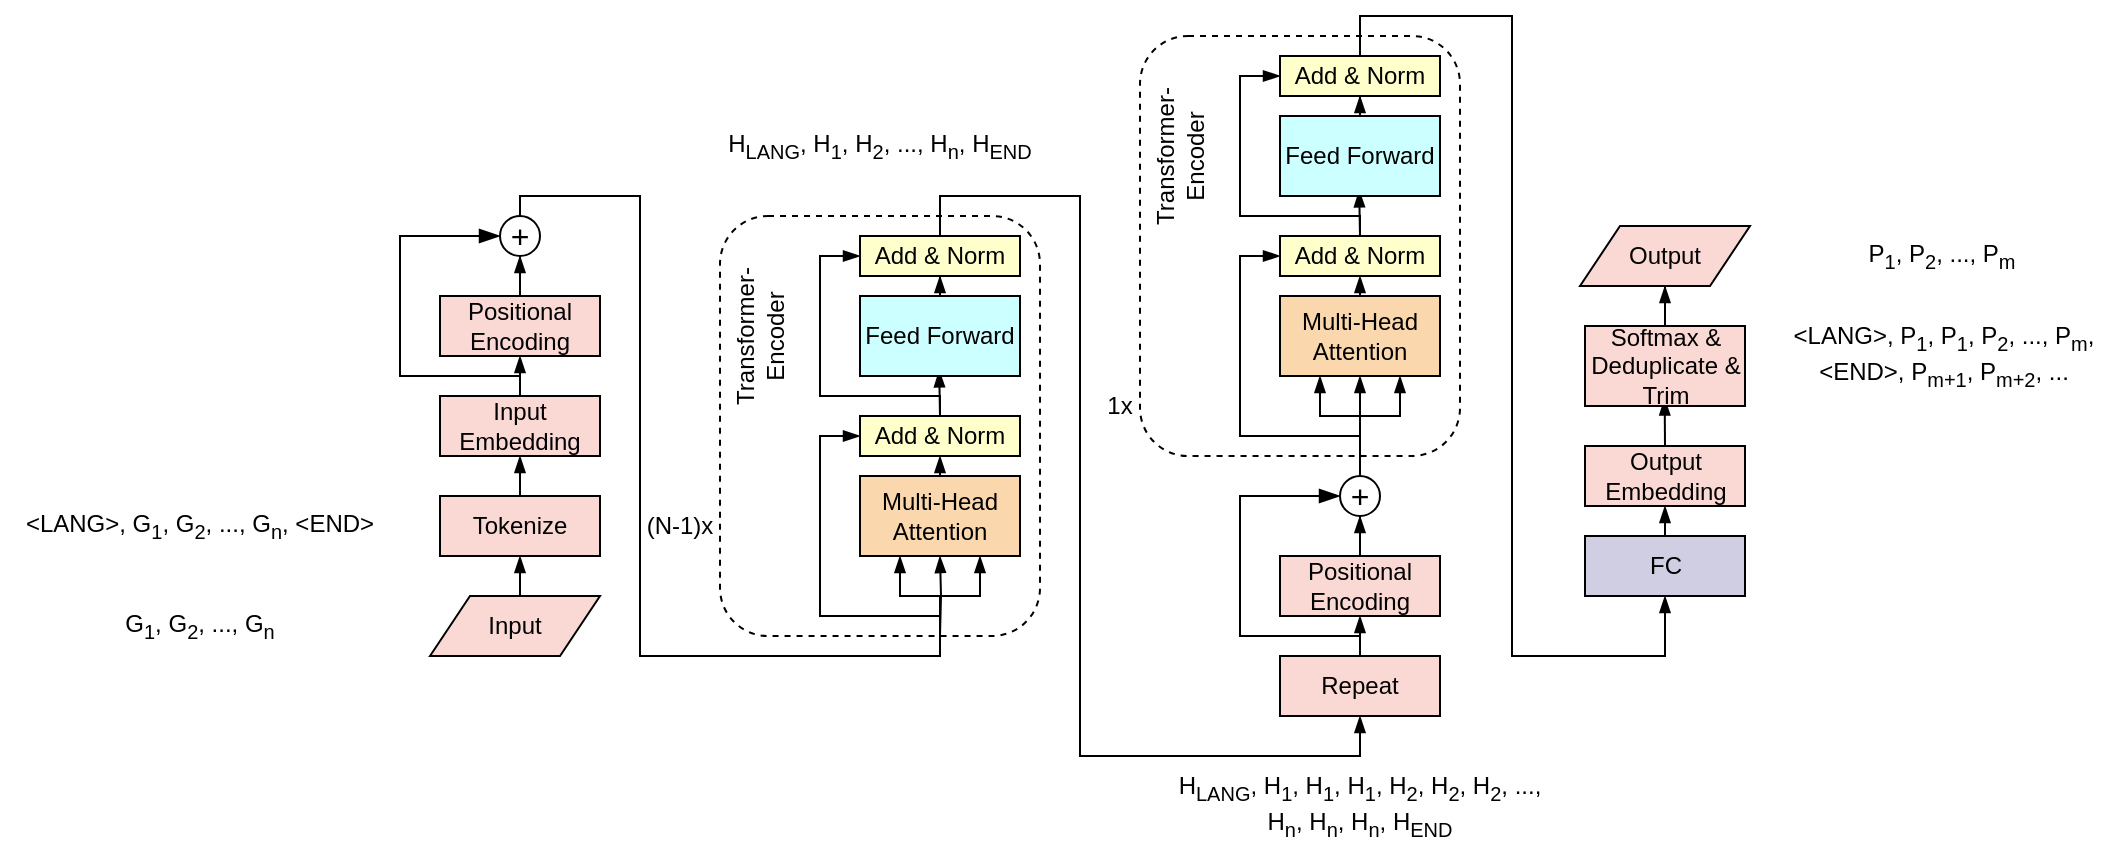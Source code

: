 <mxfile version="21.1.2" type="github">
  <diagram name="Page-1" id="ROVnsx39j-fxukVFqsqq">
    <mxGraphModel dx="2879" dy="1282" grid="1" gridSize="10" guides="1" tooltips="1" connect="1" arrows="1" fold="1" page="1" pageScale="1" pageWidth="827" pageHeight="1169" math="0" shadow="0">
      <root>
        <mxCell id="0" />
        <mxCell id="1" parent="0" />
        <mxCell id="RhuaSglBGjlRyo17qpxD-1" value="" style="rounded=1;whiteSpace=wrap;html=1;strokeWidth=1;fontSize=16;fillColor=none;fontStyle=0;dashed=1;" vertex="1" parent="1">
          <mxGeometry x="-467" y="110" width="160" height="210" as="geometry" />
        </mxCell>
        <mxCell id="RhuaSglBGjlRyo17qpxD-2" style="edgeStyle=orthogonalEdgeStyle;rounded=0;orthogonalLoop=1;jettySize=auto;html=1;exitX=0.5;exitY=0;exitDx=0;exitDy=0;strokeWidth=1;fontSize=20;entryX=0.495;entryY=0.93;entryDx=0;entryDy=0;entryPerimeter=0;endArrow=blockThin;endFill=1;fontStyle=0" edge="1" parent="1" source="RhuaSglBGjlRyo17qpxD-4" target="RhuaSglBGjlRyo17qpxD-20">
          <mxGeometry relative="1" as="geometry" />
        </mxCell>
        <mxCell id="RhuaSglBGjlRyo17qpxD-3" style="edgeStyle=orthogonalEdgeStyle;rounded=0;orthogonalLoop=1;jettySize=auto;html=1;exitX=0.5;exitY=0;exitDx=0;exitDy=0;entryX=0;entryY=0.5;entryDx=0;entryDy=0;strokeWidth=1;fontSize=20;endArrow=blockThin;endFill=1;fontStyle=0" edge="1" parent="1" source="RhuaSglBGjlRyo17qpxD-4" target="RhuaSglBGjlRyo17qpxD-22">
          <mxGeometry relative="1" as="geometry">
            <Array as="points">
              <mxPoint x="-357" y="200" />
              <mxPoint x="-417" y="200" />
              <mxPoint x="-417" y="130" />
            </Array>
          </mxGeometry>
        </mxCell>
        <mxCell id="RhuaSglBGjlRyo17qpxD-4" value="Add &amp; Norm" style="whiteSpace=wrap;align=center;verticalAlign=middle;fontStyle=0;strokeWidth=1;fillColor=#FFFFCC" vertex="1" parent="1">
          <mxGeometry x="-397" y="210" width="80" height="20" as="geometry" />
        </mxCell>
        <mxCell id="RhuaSglBGjlRyo17qpxD-5" style="edgeStyle=orthogonalEdgeStyle;rounded=0;orthogonalLoop=1;jettySize=auto;html=1;exitX=0.5;exitY=0;exitDx=0;exitDy=0;entryX=0.5;entryY=1;entryDx=0;entryDy=0;strokeWidth=1;endArrow=blockThin;endFill=1;fontStyle=0" edge="1" parent="1" source="RhuaSglBGjlRyo17qpxD-6" target="RhuaSglBGjlRyo17qpxD-4">
          <mxGeometry relative="1" as="geometry" />
        </mxCell>
        <mxCell id="RhuaSglBGjlRyo17qpxD-6" value="Multi-Head Attention" style="whiteSpace=wrap;align=center;verticalAlign=middle;fontStyle=0;strokeWidth=1;fillColor=#fad7ac;strokeColor=#000000;" vertex="1" parent="1">
          <mxGeometry x="-397" y="240" width="80" height="40" as="geometry" />
        </mxCell>
        <mxCell id="RhuaSglBGjlRyo17qpxD-7" style="edgeStyle=orthogonalEdgeStyle;rounded=0;orthogonalLoop=1;jettySize=auto;html=1;exitX=0.5;exitY=0;exitDx=0;exitDy=0;entryX=0.5;entryY=1;entryDx=0;entryDy=0;fontSize=20;strokeWidth=1;endArrow=blockThin;endFill=1;fontStyle=0" edge="1" parent="1" source="RhuaSglBGjlRyo17qpxD-8" target="RhuaSglBGjlRyo17qpxD-15">
          <mxGeometry relative="1" as="geometry" />
        </mxCell>
        <mxCell id="RhuaSglBGjlRyo17qpxD-8" value="Input Embedding" style="whiteSpace=wrap;align=center;verticalAlign=middle;fontStyle=0;strokeWidth=1;fillColor=#fad9d5;strokeColor=#000000;" vertex="1" parent="1">
          <mxGeometry x="-607" y="200" width="80" height="30" as="geometry" />
        </mxCell>
        <mxCell id="RhuaSglBGjlRyo17qpxD-9" style="edgeStyle=orthogonalEdgeStyle;rounded=0;orthogonalLoop=1;jettySize=auto;html=1;exitX=0.5;exitY=0;exitDx=0;exitDy=0;strokeWidth=1;fontSize=20;endArrow=blockThin;endFill=1;fontStyle=0" edge="1" parent="1" target="RhuaSglBGjlRyo17qpxD-6">
          <mxGeometry relative="1" as="geometry">
            <mxPoint x="-357" y="320" as="sourcePoint" />
          </mxGeometry>
        </mxCell>
        <mxCell id="RhuaSglBGjlRyo17qpxD-10" style="edgeStyle=orthogonalEdgeStyle;rounded=0;orthogonalLoop=1;jettySize=auto;html=1;exitX=0.5;exitY=0;exitDx=0;exitDy=0;entryX=0.75;entryY=1;entryDx=0;entryDy=0;strokeWidth=1;fontSize=20;endArrow=blockThin;endFill=1;fontStyle=0" edge="1" parent="1" target="RhuaSglBGjlRyo17qpxD-6">
          <mxGeometry relative="1" as="geometry">
            <mxPoint x="-357" y="320" as="sourcePoint" />
            <Array as="points">
              <mxPoint x="-357" y="300" />
              <mxPoint x="-337" y="300" />
            </Array>
          </mxGeometry>
        </mxCell>
        <mxCell id="RhuaSglBGjlRyo17qpxD-11" style="edgeStyle=orthogonalEdgeStyle;rounded=0;orthogonalLoop=1;jettySize=auto;html=1;exitX=0.5;exitY=0;exitDx=0;exitDy=0;entryX=0.25;entryY=1;entryDx=0;entryDy=0;strokeWidth=1;fontSize=20;endArrow=blockThin;endFill=1;fontStyle=0" edge="1" parent="1" source="RhuaSglBGjlRyo17qpxD-13" target="RhuaSglBGjlRyo17qpxD-6">
          <mxGeometry relative="1" as="geometry">
            <mxPoint x="-357" y="320" as="sourcePoint" />
            <Array as="points">
              <mxPoint x="-567" y="100" />
              <mxPoint x="-507" y="100" />
              <mxPoint x="-507" y="330" />
              <mxPoint x="-357" y="330" />
              <mxPoint x="-357" y="300" />
              <mxPoint x="-377" y="300" />
            </Array>
          </mxGeometry>
        </mxCell>
        <mxCell id="RhuaSglBGjlRyo17qpxD-12" style="edgeStyle=orthogonalEdgeStyle;rounded=0;orthogonalLoop=1;jettySize=auto;html=1;exitX=0.5;exitY=0;exitDx=0;exitDy=0;entryX=0;entryY=0.5;entryDx=0;entryDy=0;strokeWidth=1;fontSize=20;endArrow=blockThin;endFill=1;fontStyle=0" edge="1" parent="1" source="RhuaSglBGjlRyo17qpxD-13" target="RhuaSglBGjlRyo17qpxD-4">
          <mxGeometry relative="1" as="geometry">
            <mxPoint x="-357" y="320" as="sourcePoint" />
            <Array as="points">
              <mxPoint x="-567" y="100" />
              <mxPoint x="-507" y="100" />
              <mxPoint x="-507" y="330" />
              <mxPoint x="-357" y="330" />
              <mxPoint x="-357" y="310" />
              <mxPoint x="-417" y="310" />
              <mxPoint x="-417" y="220" />
            </Array>
          </mxGeometry>
        </mxCell>
        <mxCell id="RhuaSglBGjlRyo17qpxD-13" value="&lt;font style=&quot;font-size: 16px;&quot;&gt;+&lt;/font&gt;" style="ellipse;whiteSpace=wrap;html=1;aspect=fixed;strokeColor=#000000;strokeWidth=1;fontStyle=0" vertex="1" parent="1">
          <mxGeometry x="-577" y="110" width="20" height="20" as="geometry" />
        </mxCell>
        <mxCell id="RhuaSglBGjlRyo17qpxD-14" style="edgeStyle=orthogonalEdgeStyle;rounded=0;orthogonalLoop=1;jettySize=auto;html=1;exitX=0.5;exitY=0;exitDx=0;exitDy=0;fontSize=20;strokeWidth=1;endArrow=blockThin;endFill=1;fontStyle=0" edge="1" parent="1" source="RhuaSglBGjlRyo17qpxD-15" target="RhuaSglBGjlRyo17qpxD-13">
          <mxGeometry relative="1" as="geometry" />
        </mxCell>
        <mxCell id="RhuaSglBGjlRyo17qpxD-15" value="Positional Encoding" style="whiteSpace=wrap;align=center;verticalAlign=middle;fontStyle=0;strokeWidth=1;fillColor=#fad9d5;strokeColor=#000000;" vertex="1" parent="1">
          <mxGeometry x="-607" y="150" width="80" height="30" as="geometry" />
        </mxCell>
        <mxCell id="RhuaSglBGjlRyo17qpxD-16" value="" style="edgeStyle=segmentEdgeStyle;endArrow=blockThin;html=1;curved=0;rounded=0;endSize=8;startSize=8;fontSize=20;exitX=0.5;exitY=0;exitDx=0;exitDy=0;entryX=0;entryY=0.5;entryDx=0;entryDy=0;strokeWidth=1;endFill=1;fontStyle=0" edge="1" parent="1" source="RhuaSglBGjlRyo17qpxD-8" target="RhuaSglBGjlRyo17qpxD-13">
          <mxGeometry width="50" height="50" relative="1" as="geometry">
            <mxPoint x="-567" y="240" as="sourcePoint" />
            <mxPoint x="-367" y="220" as="targetPoint" />
            <Array as="points">
              <mxPoint x="-567" y="190" />
              <mxPoint x="-627" y="190" />
              <mxPoint x="-627" y="120" />
            </Array>
          </mxGeometry>
        </mxCell>
        <mxCell id="RhuaSglBGjlRyo17qpxD-17" style="edgeStyle=orthogonalEdgeStyle;rounded=0;orthogonalLoop=1;jettySize=auto;html=1;exitX=0.5;exitY=0;exitDx=0;exitDy=0;entryX=0.498;entryY=0.906;entryDx=0;entryDy=0;entryPerimeter=0;strokeWidth=1;fontSize=12;endArrow=blockThin;endFill=1;" edge="1" parent="1" source="RhuaSglBGjlRyo17qpxD-18" target="RhuaSglBGjlRyo17qpxD-34">
          <mxGeometry relative="1" as="geometry" />
        </mxCell>
        <mxCell id="RhuaSglBGjlRyo17qpxD-18" value="Output Embedding" style="whiteSpace=wrap;align=center;verticalAlign=middle;fontStyle=0;strokeWidth=1;fillColor=#fad9d5;strokeColor=#000000;" vertex="1" parent="1">
          <mxGeometry x="-34.5" y="225" width="80" height="30" as="geometry" />
        </mxCell>
        <mxCell id="RhuaSglBGjlRyo17qpxD-19" style="edgeStyle=orthogonalEdgeStyle;rounded=0;orthogonalLoop=1;jettySize=auto;html=1;exitX=0.5;exitY=0;exitDx=0;exitDy=0;strokeWidth=1;fontSize=20;endArrow=blockThin;endFill=1;fontStyle=0" edge="1" parent="1" source="RhuaSglBGjlRyo17qpxD-20" target="RhuaSglBGjlRyo17qpxD-22">
          <mxGeometry relative="1" as="geometry" />
        </mxCell>
        <mxCell id="RhuaSglBGjlRyo17qpxD-20" value="Feed Forward" style="whiteSpace=wrap;align=center;verticalAlign=middle;fontStyle=0;strokeWidth=1;fillColor=#CCFFFF;" vertex="1" parent="1">
          <mxGeometry x="-397" y="150" width="80" height="40" as="geometry" />
        </mxCell>
        <mxCell id="RhuaSglBGjlRyo17qpxD-21" style="edgeStyle=orthogonalEdgeStyle;rounded=0;orthogonalLoop=1;jettySize=auto;html=1;exitX=0.5;exitY=0;exitDx=0;exitDy=0;strokeWidth=1;fontSize=12;endArrow=blockThin;endFill=1;entryX=0.5;entryY=1;entryDx=0;entryDy=0;" edge="1" parent="1" source="RhuaSglBGjlRyo17qpxD-22" target="RhuaSglBGjlRyo17qpxD-53">
          <mxGeometry relative="1" as="geometry">
            <mxPoint x="-287" y="450" as="targetPoint" />
            <Array as="points">
              <mxPoint x="-357" y="100" />
              <mxPoint x="-287" y="100" />
              <mxPoint x="-287" y="380" />
              <mxPoint x="-147" y="380" />
            </Array>
          </mxGeometry>
        </mxCell>
        <mxCell id="RhuaSglBGjlRyo17qpxD-22" value="Add &amp; Norm" style="whiteSpace=wrap;align=center;verticalAlign=middle;fontStyle=0;strokeWidth=1;fillColor=#FFFFCC" vertex="1" parent="1">
          <mxGeometry x="-397" y="120" width="80" height="20" as="geometry" />
        </mxCell>
        <mxCell id="RhuaSglBGjlRyo17qpxD-23" value="Transformer-Encoder" style="text;html=1;strokeColor=none;fillColor=none;align=center;verticalAlign=middle;whiteSpace=wrap;rounded=0;fontSize=12;horizontal=0;fontStyle=0" vertex="1" parent="1">
          <mxGeometry x="-477" y="155" width="60" height="30" as="geometry" />
        </mxCell>
        <mxCell id="RhuaSglBGjlRyo17qpxD-24" value="(N-1)x" style="text;html=1;strokeColor=none;fillColor=none;align=center;verticalAlign=middle;whiteSpace=wrap;rounded=0;fontSize=12;fontStyle=0" vertex="1" parent="1">
          <mxGeometry x="-507" y="250" width="40" height="30" as="geometry" />
        </mxCell>
        <mxCell id="RhuaSglBGjlRyo17qpxD-25" style="edgeStyle=orthogonalEdgeStyle;rounded=0;orthogonalLoop=1;jettySize=auto;html=1;exitX=0.5;exitY=0;exitDx=0;exitDy=0;entryX=0.5;entryY=1;entryDx=0;entryDy=0;strokeWidth=1;fontSize=12;endArrow=blockThin;endFill=1;fontStyle=0" edge="1" parent="1" source="RhuaSglBGjlRyo17qpxD-26" target="RhuaSglBGjlRyo17qpxD-18">
          <mxGeometry relative="1" as="geometry" />
        </mxCell>
        <mxCell id="RhuaSglBGjlRyo17qpxD-26" value="FC" style="whiteSpace=wrap;align=center;verticalAlign=middle;fontStyle=0;strokeWidth=1;fillColor=#d0cee2;strokeColor=#000000;" vertex="1" parent="1">
          <mxGeometry x="-34.5" y="270" width="80" height="30" as="geometry" />
        </mxCell>
        <mxCell id="RhuaSglBGjlRyo17qpxD-27" style="edgeStyle=orthogonalEdgeStyle;rounded=0;orthogonalLoop=1;jettySize=auto;html=1;exitX=0.5;exitY=0;exitDx=0;exitDy=0;entryX=0.5;entryY=1;entryDx=0;entryDy=0;strokeWidth=1;fontSize=12;endArrow=blockThin;endFill=1;" edge="1" parent="1" source="RhuaSglBGjlRyo17qpxD-28" target="RhuaSglBGjlRyo17qpxD-30">
          <mxGeometry relative="1" as="geometry" />
        </mxCell>
        <mxCell id="RhuaSglBGjlRyo17qpxD-28" value="Input" style="shape=parallelogram;perimeter=parallelogramPerimeter;whiteSpace=wrap;html=1;fixedSize=1;strokeColor=#000000;strokeWidth=1;fontSize=12;fillColor=#fad9d5;fontStyle=0" vertex="1" parent="1">
          <mxGeometry x="-612" y="300" width="85" height="30" as="geometry" />
        </mxCell>
        <mxCell id="RhuaSglBGjlRyo17qpxD-29" style="edgeStyle=orthogonalEdgeStyle;rounded=0;orthogonalLoop=1;jettySize=auto;html=1;exitX=0.5;exitY=0;exitDx=0;exitDy=0;entryX=0.5;entryY=1;entryDx=0;entryDy=0;strokeWidth=1;fontSize=12;endArrow=blockThin;endFill=1;" edge="1" parent="1" source="RhuaSglBGjlRyo17qpxD-30" target="RhuaSglBGjlRyo17qpxD-8">
          <mxGeometry relative="1" as="geometry" />
        </mxCell>
        <mxCell id="RhuaSglBGjlRyo17qpxD-30" value="Tokenize" style="whiteSpace=wrap;align=center;verticalAlign=middle;fontStyle=0;strokeWidth=1;fillColor=#fad9d5;strokeColor=#000000;" vertex="1" parent="1">
          <mxGeometry x="-607" y="250" width="80" height="30" as="geometry" />
        </mxCell>
        <mxCell id="RhuaSglBGjlRyo17qpxD-31" value="G&lt;sub style=&quot;border-color: var(--border-color);&quot;&gt;1&lt;/sub&gt;, G&lt;sub style=&quot;border-color: var(--border-color);&quot;&gt;2&lt;/sub&gt;, ..., G&lt;sub style=&quot;border-color: var(--border-color);&quot;&gt;n&lt;/sub&gt;" style="text;html=1;strokeColor=none;fillColor=none;align=center;verticalAlign=middle;whiteSpace=wrap;rounded=0;fontSize=12;" vertex="1" parent="1">
          <mxGeometry x="-772" y="300" width="90" height="30" as="geometry" />
        </mxCell>
        <mxCell id="RhuaSglBGjlRyo17qpxD-32" value="&amp;lt;LANG&amp;gt;, G&lt;sub style=&quot;border-color: var(--border-color);&quot;&gt;1&lt;/sub&gt;, G&lt;sub style=&quot;border-color: var(--border-color);&quot;&gt;2&lt;/sub&gt;,&amp;nbsp;..., G&lt;sub style=&quot;border-color: var(--border-color);&quot;&gt;n&lt;/sub&gt;,&amp;nbsp;&amp;lt;END&amp;gt;" style="text;html=1;strokeColor=none;fillColor=none;align=center;verticalAlign=middle;whiteSpace=wrap;rounded=0;fontSize=12;" vertex="1" parent="1">
          <mxGeometry x="-827" y="250" width="200" height="30" as="geometry" />
        </mxCell>
        <mxCell id="RhuaSglBGjlRyo17qpxD-33" style="edgeStyle=orthogonalEdgeStyle;rounded=0;orthogonalLoop=1;jettySize=auto;html=1;exitX=0.5;exitY=0;exitDx=0;exitDy=0;strokeWidth=1;fontSize=12;endArrow=blockThin;endFill=1;" edge="1" parent="1" source="RhuaSglBGjlRyo17qpxD-34" target="RhuaSglBGjlRyo17qpxD-35">
          <mxGeometry relative="1" as="geometry" />
        </mxCell>
        <mxCell id="RhuaSglBGjlRyo17qpxD-34" value="Softmax &amp; Deduplicate &amp; Trim" style="whiteSpace=wrap;align=center;verticalAlign=middle;fontStyle=0;strokeWidth=1;fillColor=#fad9d5;strokeColor=#000000;" vertex="1" parent="1">
          <mxGeometry x="-34.5" y="165" width="80" height="40" as="geometry" />
        </mxCell>
        <mxCell id="RhuaSglBGjlRyo17qpxD-35" value="Output" style="shape=parallelogram;perimeter=parallelogramPerimeter;whiteSpace=wrap;html=1;fixedSize=1;strokeColor=#000000;strokeWidth=1;fontSize=12;fillColor=#fad9d5;fontStyle=0" vertex="1" parent="1">
          <mxGeometry x="-37" y="115" width="85" height="30" as="geometry" />
        </mxCell>
        <mxCell id="RhuaSglBGjlRyo17qpxD-36" value="P&lt;sub style=&quot;border-color: var(--border-color);&quot;&gt;1&lt;/sub&gt;, P&lt;sub style=&quot;border-color: var(--border-color);&quot;&gt;2&lt;/sub&gt;, ..., P&lt;sub style=&quot;border-color: var(--border-color);&quot;&gt;m&lt;/sub&gt;" style="text;html=1;strokeColor=none;fillColor=none;align=center;verticalAlign=middle;whiteSpace=wrap;rounded=0;fontSize=12;" vertex="1" parent="1">
          <mxGeometry x="99.25" y="115" width="90" height="30" as="geometry" />
        </mxCell>
        <mxCell id="RhuaSglBGjlRyo17qpxD-37" value="&amp;lt;LANG&amp;gt;, P&lt;sub style=&quot;border-color: var(--border-color);&quot;&gt;1&lt;/sub&gt;, P&lt;sub style=&quot;border-color: var(--border-color);&quot;&gt;1&lt;/sub&gt;,&amp;nbsp;P&lt;sub style=&quot;border-color: var(--border-color);&quot;&gt;2&lt;/sub&gt;, ..., P&lt;sub style=&quot;border-color: var(--border-color);&quot;&gt;m&lt;/sub&gt;, &amp;lt;END&amp;gt;, P&lt;sub&gt;m+1&lt;/sub&gt;, P&lt;sub&gt;m+2&lt;/sub&gt;, ..." style="text;html=1;strokeColor=none;fillColor=none;align=center;verticalAlign=middle;whiteSpace=wrap;rounded=0;fontSize=12;" vertex="1" parent="1">
          <mxGeometry x="65.5" y="165" width="157.5" height="30" as="geometry" />
        </mxCell>
        <mxCell id="RhuaSglBGjlRyo17qpxD-38" value="" style="rounded=1;whiteSpace=wrap;html=1;strokeWidth=1;fontSize=16;fillColor=none;fontStyle=0;dashed=1;" vertex="1" parent="1">
          <mxGeometry x="-257" y="20" width="160" height="210" as="geometry" />
        </mxCell>
        <mxCell id="RhuaSglBGjlRyo17qpxD-39" style="edgeStyle=orthogonalEdgeStyle;rounded=0;orthogonalLoop=1;jettySize=auto;html=1;exitX=0.5;exitY=0;exitDx=0;exitDy=0;strokeWidth=1;fontSize=20;entryX=0.495;entryY=0.93;entryDx=0;entryDy=0;entryPerimeter=0;endArrow=blockThin;endFill=1;fontStyle=0" edge="1" parent="1" source="RhuaSglBGjlRyo17qpxD-41" target="RhuaSglBGjlRyo17qpxD-47">
          <mxGeometry relative="1" as="geometry" />
        </mxCell>
        <mxCell id="RhuaSglBGjlRyo17qpxD-40" style="edgeStyle=orthogonalEdgeStyle;rounded=0;orthogonalLoop=1;jettySize=auto;html=1;exitX=0.5;exitY=0;exitDx=0;exitDy=0;entryX=0;entryY=0.5;entryDx=0;entryDy=0;strokeWidth=1;fontSize=20;endArrow=blockThin;endFill=1;fontStyle=0" edge="1" parent="1" source="RhuaSglBGjlRyo17qpxD-41" target="RhuaSglBGjlRyo17qpxD-49">
          <mxGeometry relative="1" as="geometry">
            <Array as="points">
              <mxPoint x="-147" y="110" />
              <mxPoint x="-207" y="110" />
              <mxPoint x="-207" y="40" />
            </Array>
          </mxGeometry>
        </mxCell>
        <mxCell id="RhuaSglBGjlRyo17qpxD-41" value="Add &amp; Norm" style="whiteSpace=wrap;align=center;verticalAlign=middle;fontStyle=0;strokeWidth=1;fillColor=#FFFFCC" vertex="1" parent="1">
          <mxGeometry x="-187" y="120" width="80" height="20" as="geometry" />
        </mxCell>
        <mxCell id="RhuaSglBGjlRyo17qpxD-42" style="edgeStyle=orthogonalEdgeStyle;rounded=0;orthogonalLoop=1;jettySize=auto;html=1;exitX=0.5;exitY=0;exitDx=0;exitDy=0;entryX=0.5;entryY=1;entryDx=0;entryDy=0;strokeWidth=1;endArrow=blockThin;endFill=1;fontStyle=0" edge="1" parent="1" source="RhuaSglBGjlRyo17qpxD-43" target="RhuaSglBGjlRyo17qpxD-41">
          <mxGeometry relative="1" as="geometry" />
        </mxCell>
        <mxCell id="RhuaSglBGjlRyo17qpxD-43" value="Multi-Head Attention" style="whiteSpace=wrap;align=center;verticalAlign=middle;fontStyle=0;strokeWidth=1;fillColor=#fad7ac;strokeColor=#000000;" vertex="1" parent="1">
          <mxGeometry x="-187" y="150" width="80" height="40" as="geometry" />
        </mxCell>
        <mxCell id="RhuaSglBGjlRyo17qpxD-44" style="edgeStyle=orthogonalEdgeStyle;rounded=0;orthogonalLoop=1;jettySize=auto;html=1;exitX=0.5;exitY=0;exitDx=0;exitDy=0;strokeWidth=1;fontSize=20;endArrow=blockThin;endFill=1;fontStyle=0" edge="1" parent="1" source="RhuaSglBGjlRyo17qpxD-56" target="RhuaSglBGjlRyo17qpxD-43">
          <mxGeometry relative="1" as="geometry">
            <mxPoint x="-147" y="230" as="sourcePoint" />
          </mxGeometry>
        </mxCell>
        <mxCell id="RhuaSglBGjlRyo17qpxD-45" style="edgeStyle=orthogonalEdgeStyle;rounded=0;orthogonalLoop=1;jettySize=auto;html=1;exitX=0.5;exitY=0;exitDx=0;exitDy=0;entryX=0.75;entryY=1;entryDx=0;entryDy=0;strokeWidth=1;fontSize=20;endArrow=blockThin;endFill=1;fontStyle=0" edge="1" parent="1" source="RhuaSglBGjlRyo17qpxD-56" target="RhuaSglBGjlRyo17qpxD-43">
          <mxGeometry relative="1" as="geometry">
            <mxPoint x="-147" y="230" as="sourcePoint" />
            <Array as="points">
              <mxPoint x="-147" y="210" />
              <mxPoint x="-127" y="210" />
            </Array>
          </mxGeometry>
        </mxCell>
        <mxCell id="RhuaSglBGjlRyo17qpxD-46" style="edgeStyle=orthogonalEdgeStyle;rounded=0;orthogonalLoop=1;jettySize=auto;html=1;exitX=0.5;exitY=0;exitDx=0;exitDy=0;strokeWidth=1;fontSize=20;endArrow=blockThin;endFill=1;fontStyle=0" edge="1" parent="1" source="RhuaSglBGjlRyo17qpxD-47" target="RhuaSglBGjlRyo17qpxD-49">
          <mxGeometry relative="1" as="geometry" />
        </mxCell>
        <mxCell id="RhuaSglBGjlRyo17qpxD-47" value="Feed Forward" style="whiteSpace=wrap;align=center;verticalAlign=middle;fontStyle=0;strokeWidth=1;fillColor=#CCFFFF;" vertex="1" parent="1">
          <mxGeometry x="-187" y="60" width="80" height="40" as="geometry" />
        </mxCell>
        <mxCell id="RhuaSglBGjlRyo17qpxD-48" style="edgeStyle=orthogonalEdgeStyle;rounded=0;orthogonalLoop=1;jettySize=auto;html=1;exitX=0.5;exitY=0;exitDx=0;exitDy=0;entryX=0.5;entryY=1;entryDx=0;entryDy=0;strokeWidth=1;fontSize=12;endArrow=blockThin;endFill=1;" edge="1" parent="1" source="RhuaSglBGjlRyo17qpxD-49" target="RhuaSglBGjlRyo17qpxD-26">
          <mxGeometry relative="1" as="geometry">
            <Array as="points">
              <mxPoint x="-147" y="10" />
              <mxPoint x="-71" y="10" />
              <mxPoint x="-71" y="330" />
              <mxPoint x="5" y="330" />
            </Array>
          </mxGeometry>
        </mxCell>
        <mxCell id="RhuaSglBGjlRyo17qpxD-49" value="Add &amp; Norm" style="whiteSpace=wrap;align=center;verticalAlign=middle;fontStyle=0;strokeWidth=1;fillColor=#FFFFCC" vertex="1" parent="1">
          <mxGeometry x="-187" y="30" width="80" height="20" as="geometry" />
        </mxCell>
        <mxCell id="RhuaSglBGjlRyo17qpxD-50" value="Transformer-Encoder" style="text;html=1;strokeColor=none;fillColor=none;align=center;verticalAlign=middle;whiteSpace=wrap;rounded=0;fontSize=12;horizontal=0;fontStyle=0" vertex="1" parent="1">
          <mxGeometry x="-267" y="65" width="60" height="30" as="geometry" />
        </mxCell>
        <mxCell id="RhuaSglBGjlRyo17qpxD-51" value="1x" style="text;html=1;strokeColor=none;fillColor=none;align=center;verticalAlign=middle;whiteSpace=wrap;rounded=0;fontSize=12;fontStyle=0" vertex="1" parent="1">
          <mxGeometry x="-277" y="190" width="20" height="30" as="geometry" />
        </mxCell>
        <mxCell id="RhuaSglBGjlRyo17qpxD-52" style="edgeStyle=orthogonalEdgeStyle;rounded=0;orthogonalLoop=1;jettySize=auto;html=1;exitX=0.5;exitY=0;exitDx=0;exitDy=0;entryX=0.5;entryY=1;entryDx=0;entryDy=0;fontSize=20;strokeWidth=1;endArrow=blockThin;endFill=1;fontStyle=0" edge="1" parent="1" source="RhuaSglBGjlRyo17qpxD-53" target="RhuaSglBGjlRyo17qpxD-58">
          <mxGeometry relative="1" as="geometry" />
        </mxCell>
        <mxCell id="RhuaSglBGjlRyo17qpxD-53" value="Repeat" style="whiteSpace=wrap;align=center;verticalAlign=middle;fontStyle=0;strokeWidth=1;fillColor=#fad9d5;strokeColor=#000000;" vertex="1" parent="1">
          <mxGeometry x="-187" y="330" width="80" height="30" as="geometry" />
        </mxCell>
        <mxCell id="RhuaSglBGjlRyo17qpxD-54" style="edgeStyle=orthogonalEdgeStyle;rounded=0;orthogonalLoop=1;jettySize=auto;html=1;exitX=0.5;exitY=0;exitDx=0;exitDy=0;entryX=0.25;entryY=1;entryDx=0;entryDy=0;strokeWidth=1;fontSize=12;endArrow=blockThin;endFill=1;" edge="1" parent="1" source="RhuaSglBGjlRyo17qpxD-56" target="RhuaSglBGjlRyo17qpxD-43">
          <mxGeometry relative="1" as="geometry">
            <Array as="points">
              <mxPoint x="-147" y="210" />
              <mxPoint x="-167" y="210" />
            </Array>
          </mxGeometry>
        </mxCell>
        <mxCell id="RhuaSglBGjlRyo17qpxD-55" style="edgeStyle=orthogonalEdgeStyle;rounded=0;orthogonalLoop=1;jettySize=auto;html=1;exitX=0.5;exitY=0;exitDx=0;exitDy=0;entryX=0;entryY=0.5;entryDx=0;entryDy=0;strokeWidth=1;fontSize=12;endArrow=blockThin;endFill=1;" edge="1" parent="1" source="RhuaSglBGjlRyo17qpxD-56" target="RhuaSglBGjlRyo17qpxD-41">
          <mxGeometry relative="1" as="geometry">
            <Array as="points">
              <mxPoint x="-147" y="220" />
              <mxPoint x="-207" y="220" />
              <mxPoint x="-207" y="130" />
            </Array>
          </mxGeometry>
        </mxCell>
        <mxCell id="RhuaSglBGjlRyo17qpxD-56" value="&lt;font style=&quot;font-size: 16px;&quot;&gt;+&lt;/font&gt;" style="ellipse;whiteSpace=wrap;html=1;aspect=fixed;strokeColor=#000000;strokeWidth=1;fontStyle=0" vertex="1" parent="1">
          <mxGeometry x="-157" y="240" width="20" height="20" as="geometry" />
        </mxCell>
        <mxCell id="RhuaSglBGjlRyo17qpxD-57" style="edgeStyle=orthogonalEdgeStyle;rounded=0;orthogonalLoop=1;jettySize=auto;html=1;exitX=0.5;exitY=0;exitDx=0;exitDy=0;fontSize=20;strokeWidth=1;endArrow=blockThin;endFill=1;fontStyle=0" edge="1" parent="1" source="RhuaSglBGjlRyo17qpxD-58" target="RhuaSglBGjlRyo17qpxD-56">
          <mxGeometry relative="1" as="geometry" />
        </mxCell>
        <mxCell id="RhuaSglBGjlRyo17qpxD-58" value="Positional Encoding" style="whiteSpace=wrap;align=center;verticalAlign=middle;fontStyle=0;strokeWidth=1;fillColor=#fad9d5;strokeColor=#000000;" vertex="1" parent="1">
          <mxGeometry x="-187" y="280" width="80" height="30" as="geometry" />
        </mxCell>
        <mxCell id="RhuaSglBGjlRyo17qpxD-59" value="" style="edgeStyle=segmentEdgeStyle;endArrow=blockThin;html=1;curved=0;rounded=0;endSize=8;startSize=8;fontSize=20;exitX=0.5;exitY=0;exitDx=0;exitDy=0;entryX=0;entryY=0.5;entryDx=0;entryDy=0;strokeWidth=1;endFill=1;fontStyle=0" edge="1" parent="1" source="RhuaSglBGjlRyo17qpxD-53" target="RhuaSglBGjlRyo17qpxD-56">
          <mxGeometry width="50" height="50" relative="1" as="geometry">
            <mxPoint x="-147" y="370" as="sourcePoint" />
            <mxPoint x="53" y="350" as="targetPoint" />
            <Array as="points">
              <mxPoint x="-147" y="320" />
              <mxPoint x="-207" y="320" />
              <mxPoint x="-207" y="250" />
            </Array>
          </mxGeometry>
        </mxCell>
        <mxCell id="RhuaSglBGjlRyo17qpxD-60" value="H&lt;sub&gt;LANG&lt;/sub&gt;, H&lt;sub style=&quot;border-color: var(--border-color);&quot;&gt;1&lt;/sub&gt;, H&lt;sub style=&quot;border-color: var(--border-color);&quot;&gt;1&lt;/sub&gt;, H&lt;sub style=&quot;border-color: var(--border-color);&quot;&gt;1&lt;/sub&gt;, H&lt;sub style=&quot;border-color: var(--border-color);&quot;&gt;2&lt;/sub&gt;, H&lt;sub style=&quot;border-color: var(--border-color);&quot;&gt;2&lt;/sub&gt;, H&lt;sub style=&quot;border-color: var(--border-color);&quot;&gt;2&lt;/sub&gt;,&amp;nbsp;..., H&lt;sub style=&quot;border-color: var(--border-color);&quot;&gt;n&lt;/sub&gt;, H&lt;sub style=&quot;border-color: var(--border-color);&quot;&gt;n&lt;/sub&gt;, H&lt;sub style=&quot;border-color: var(--border-color);&quot;&gt;n&lt;/sub&gt;, H&lt;sub&gt;END&lt;/sub&gt;" style="text;html=1;strokeColor=none;fillColor=none;align=center;verticalAlign=middle;whiteSpace=wrap;rounded=0;fontSize=12;" vertex="1" parent="1">
          <mxGeometry x="-247" y="390" width="200" height="30" as="geometry" />
        </mxCell>
        <mxCell id="RhuaSglBGjlRyo17qpxD-61" value="H&lt;sub&gt;LANG&lt;/sub&gt;, H&lt;sub style=&quot;border-color: var(--border-color);&quot;&gt;1&lt;/sub&gt;, H&lt;sub style=&quot;border-color: var(--border-color);&quot;&gt;2&lt;/sub&gt;,&amp;nbsp;..., H&lt;sub style=&quot;border-color: var(--border-color);&quot;&gt;n&lt;/sub&gt;, H&lt;sub&gt;END&lt;/sub&gt;" style="text;html=1;strokeColor=none;fillColor=none;align=center;verticalAlign=middle;whiteSpace=wrap;rounded=0;fontSize=12;" vertex="1" parent="1">
          <mxGeometry x="-487" y="60" width="200" height="30" as="geometry" />
        </mxCell>
      </root>
    </mxGraphModel>
  </diagram>
</mxfile>
